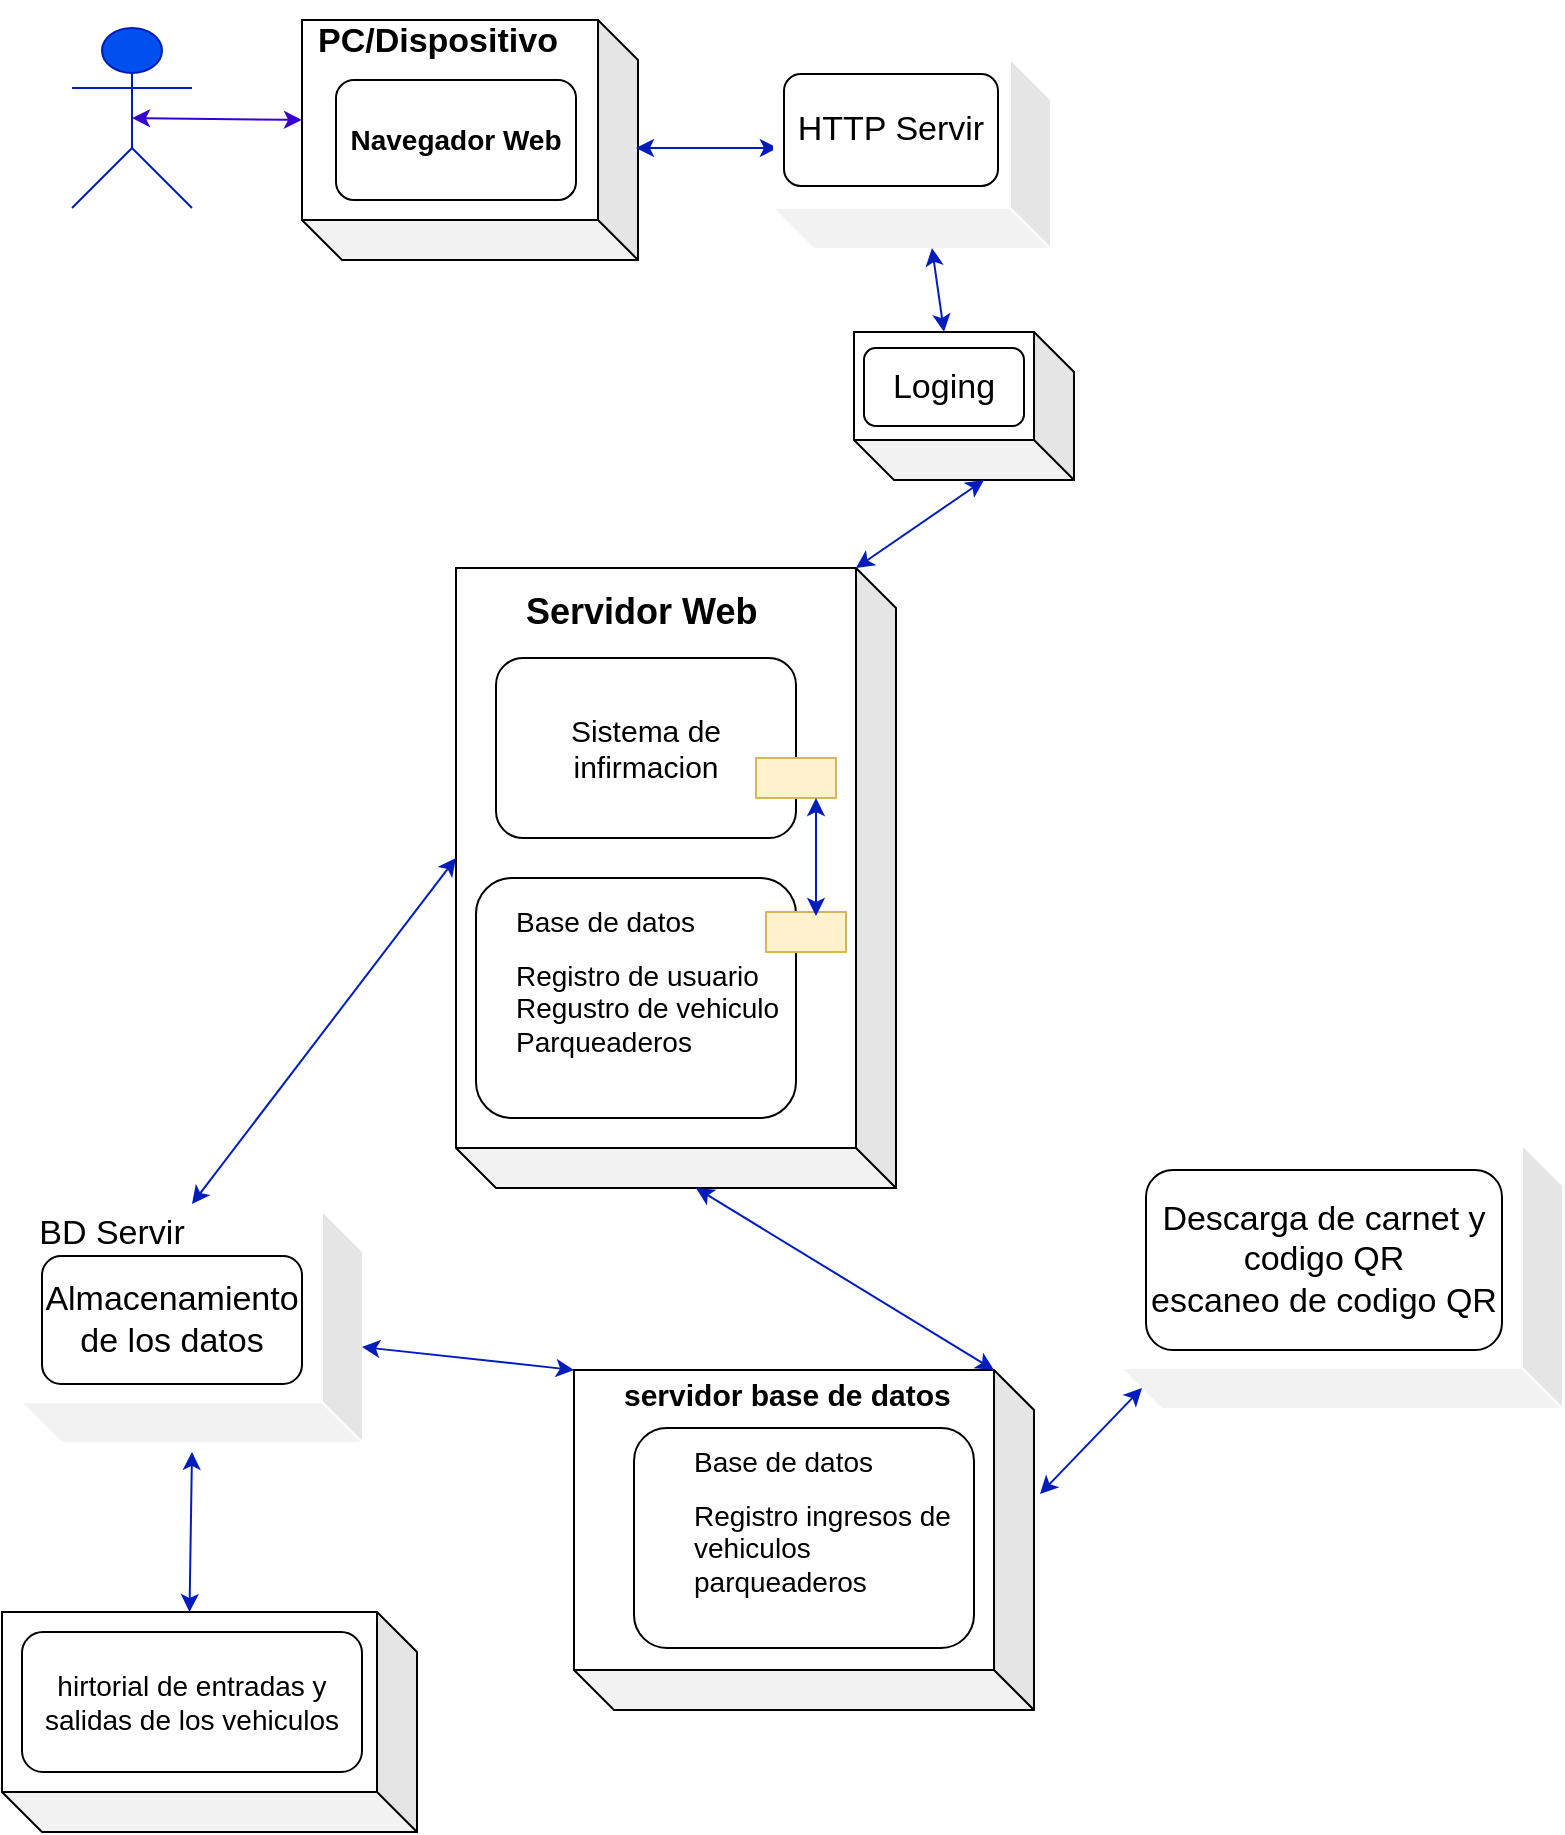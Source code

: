<mxfile version="21.3.7" type="device">
  <diagram id="prtHgNgQTEPvFCAcTncT" name="Page-1">
    <mxGraphModel dx="1098" dy="828" grid="1" gridSize="10" guides="1" tooltips="1" connect="1" arrows="1" fold="1" page="1" pageScale="1" pageWidth="827" pageHeight="1169" math="0" shadow="0">
      <root>
        <mxCell id="0" />
        <mxCell id="1" parent="0" />
        <mxCell id="hEoXID5j8JbTr3iO21gX-2" value="cliente&lt;br&gt;" style="shape=umlActor;verticalLabelPosition=bottom;verticalAlign=top;html=1;outlineConnect=0;fillColor=#0050ef;fontColor=#ffffff;strokeColor=#001DBC;" parent="1" vertex="1">
          <mxGeometry x="35" y="18" width="60" height="90" as="geometry" />
        </mxCell>
        <mxCell id="hEoXID5j8JbTr3iO21gX-15" value="" style="shape=cube;whiteSpace=wrap;html=1;boundedLbl=1;backgroundOutline=1;darkOpacity=0.05;darkOpacity2=0.1;rotation=-180;" parent="1" vertex="1">
          <mxGeometry x="150" y="14" width="168" height="120" as="geometry" />
        </mxCell>
        <mxCell id="hEoXID5j8JbTr3iO21gX-16" value="&lt;font style=&quot;font-size: 14px;&quot;&gt;&lt;b&gt;Navegador Web&lt;/b&gt;&lt;/font&gt;" style="rounded=1;whiteSpace=wrap;html=1;" parent="1" vertex="1">
          <mxGeometry x="167" y="44" width="120" height="60" as="geometry" />
        </mxCell>
        <mxCell id="hEoXID5j8JbTr3iO21gX-18" value="&lt;h1 style=&quot;font-size: 17px;&quot;&gt;PC/Dispositivo&lt;/h1&gt;" style="text;html=1;strokeColor=none;fillColor=none;spacing=5;spacingTop=-20;whiteSpace=wrap;overflow=hidden;rounded=0;" parent="1" vertex="1">
          <mxGeometry x="153" y="14" width="130" height="20" as="geometry" />
        </mxCell>
        <mxCell id="hEoXID5j8JbTr3iO21gX-19" style="edgeStyle=orthogonalEdgeStyle;rounded=0;orthogonalLoop=1;jettySize=auto;html=1;exitX=0.5;exitY=1;exitDx=0;exitDy=0;" parent="1" source="hEoXID5j8JbTr3iO21gX-18" target="hEoXID5j8JbTr3iO21gX-18" edge="1">
          <mxGeometry relative="1" as="geometry" />
        </mxCell>
        <mxCell id="hEoXID5j8JbTr3iO21gX-20" value="" style="endArrow=classic;startArrow=classic;html=1;rounded=0;entryX=0;entryY=0;entryDx=168;entryDy=70;entryPerimeter=0;fillColor=#6a00ff;strokeColor=#3700CC;exitX=0.5;exitY=0.5;exitDx=0;exitDy=0;exitPerimeter=0;" parent="1" source="hEoXID5j8JbTr3iO21gX-2" target="hEoXID5j8JbTr3iO21gX-15" edge="1">
          <mxGeometry width="50" height="50" relative="1" as="geometry">
            <mxPoint x="75" y="74" as="sourcePoint" />
            <mxPoint x="150" y="74" as="targetPoint" />
          </mxGeometry>
        </mxCell>
        <mxCell id="hEoXID5j8JbTr3iO21gX-21" value="" style="shape=cube;whiteSpace=wrap;html=1;boundedLbl=1;backgroundOutline=1;darkOpacity=0.05;darkOpacity2=0.1;direction=west;" parent="1" vertex="1">
          <mxGeometry x="227" y="288" width="220" height="310" as="geometry" />
        </mxCell>
        <mxCell id="hEoXID5j8JbTr3iO21gX-22" value="&lt;h1 style=&quot;&quot;&gt;&lt;font style=&quot;font-size: 18px;&quot;&gt;Servidor Web&lt;/font&gt;&lt;/h1&gt;" style="text;html=1;strokeColor=none;fillColor=none;spacing=5;spacingTop=-20;whiteSpace=wrap;overflow=hidden;rounded=0;" parent="1" vertex="1">
          <mxGeometry x="257" y="288" width="140" height="30" as="geometry" />
        </mxCell>
        <mxCell id="hEoXID5j8JbTr3iO21gX-23" value="&lt;font style=&quot;font-size: 15px;&quot;&gt;Sistema de infirmacion&lt;/font&gt;" style="rounded=1;whiteSpace=wrap;html=1;" parent="1" vertex="1">
          <mxGeometry x="247" y="333" width="150" height="90" as="geometry" />
        </mxCell>
        <mxCell id="hEoXID5j8JbTr3iO21gX-24" value="" style="rounded=1;whiteSpace=wrap;html=1;" parent="1" vertex="1">
          <mxGeometry x="237" y="443" width="160" height="120" as="geometry" />
        </mxCell>
        <mxCell id="hEoXID5j8JbTr3iO21gX-26" value="" style="rounded=0;whiteSpace=wrap;html=1;fillColor=#fff2cc;strokeColor=#d6b656;" parent="1" vertex="1">
          <mxGeometry x="377" y="383" width="40" height="20" as="geometry" />
        </mxCell>
        <mxCell id="hEoXID5j8JbTr3iO21gX-27" value="" style="rounded=0;whiteSpace=wrap;html=1;fillColor=#fff2cc;strokeColor=#d6b656;" parent="1" vertex="1">
          <mxGeometry x="382" y="460" width="40" height="20" as="geometry" />
        </mxCell>
        <mxCell id="hEoXID5j8JbTr3iO21gX-29" value="&lt;h1 style=&quot;font-size: 14px;&quot;&gt;&lt;font style=&quot;font-size: 14px; font-weight: normal;&quot;&gt;Base de datos&lt;/font&gt;&lt;/h1&gt;&lt;div style=&quot;font-size: 14px;&quot;&gt;&lt;font style=&quot;font-size: 14px;&quot;&gt;Registro de usuario&lt;/font&gt;&lt;/div&gt;&lt;div style=&quot;font-size: 14px;&quot;&gt;&lt;font style=&quot;font-size: 14px;&quot;&gt;Regustro de vehiculo&lt;/font&gt;&lt;/div&gt;&lt;div style=&quot;font-size: 14px;&quot;&gt;&lt;font style=&quot;font-size: 14px;&quot;&gt;Parqueaderos&lt;/font&gt;&lt;/div&gt;" style="text;html=1;spacing=5;spacingTop=-20;whiteSpace=wrap;overflow=hidden;rounded=0;" parent="1" vertex="1">
          <mxGeometry x="252" y="458" width="140" height="90" as="geometry" />
        </mxCell>
        <mxCell id="W0TP_wqyuaIn3-xBMjZR-2" value="" style="shape=cube;whiteSpace=wrap;html=1;boundedLbl=1;backgroundOutline=1;darkOpacity=0.05;darkOpacity2=0.1;rotation=-180;" parent="1" vertex="1">
          <mxGeometry x="286" y="689" width="230" height="170" as="geometry" />
        </mxCell>
        <mxCell id="W0TP_wqyuaIn3-xBMjZR-3" value="" style="endArrow=classic;startArrow=classic;html=1;rounded=0;entryX=0.75;entryY=1;entryDx=0;entryDy=0;fillColor=#0050ef;strokeColor=#001DBC;exitX=0.625;exitY=0.1;exitDx=0;exitDy=0;exitPerimeter=0;" parent="1" source="hEoXID5j8JbTr3iO21gX-27" target="hEoXID5j8JbTr3iO21gX-26" edge="1">
          <mxGeometry width="50" height="50" relative="1" as="geometry">
            <mxPoint x="417" y="483" as="sourcePoint" />
            <mxPoint x="417" y="393" as="targetPoint" />
          </mxGeometry>
        </mxCell>
        <mxCell id="W0TP_wqyuaIn3-xBMjZR-5" value="" style="rounded=1;whiteSpace=wrap;html=1;" parent="1" vertex="1">
          <mxGeometry x="316" y="718" width="170" height="110" as="geometry" />
        </mxCell>
        <mxCell id="W0TP_wqyuaIn3-xBMjZR-8" value="" style="endArrow=classic;startArrow=classic;html=1;rounded=0;fillColor=#0050ef;strokeColor=#001DBC;entryX=0;entryY=0;entryDx=20;entryDy=170;exitX=0;exitY=0;exitDx=100;exitDy=0;exitPerimeter=0;entryPerimeter=0;" parent="1" source="hEoXID5j8JbTr3iO21gX-21" target="W0TP_wqyuaIn3-xBMjZR-2" edge="1">
          <mxGeometry width="50" height="50" relative="1" as="geometry">
            <mxPoint x="363.98" y="576.07" as="sourcePoint" />
            <mxPoint x="659" y="525" as="targetPoint" />
          </mxGeometry>
        </mxCell>
        <mxCell id="W0TP_wqyuaIn3-xBMjZR-11" value="&lt;h1 style=&quot;&quot;&gt;&lt;font style=&quot;font-size: 15px;&quot;&gt;servidor base de datos&lt;/font&gt;&lt;/h1&gt;" style="text;html=1;strokeColor=none;fillColor=none;spacing=5;spacingTop=-20;whiteSpace=wrap;overflow=hidden;rounded=0;" parent="1" vertex="1">
          <mxGeometry x="306" y="679" width="180" height="30" as="geometry" />
        </mxCell>
        <mxCell id="W0TP_wqyuaIn3-xBMjZR-12" value="&lt;h1 style=&quot;font-size: 14px;&quot;&gt;&lt;font style=&quot;font-size: 14px; font-weight: normal;&quot;&gt;Base de datos&lt;/font&gt;&lt;/h1&gt;&lt;div style=&quot;font-size: 14px;&quot;&gt;&lt;font style=&quot;font-size: 14px;&quot;&gt;Registro ingresos de vehiculos&lt;/font&gt;&lt;/div&gt;&lt;div style=&quot;font-size: 14px;&quot;&gt;&lt;font style=&quot;font-size: 14px;&quot;&gt;parqueaderos&lt;/font&gt;&lt;/div&gt;" style="text;html=1;spacing=5;spacingTop=-20;whiteSpace=wrap;overflow=hidden;rounded=0;" parent="1" vertex="1">
          <mxGeometry x="341" y="728" width="140" height="90" as="geometry" />
        </mxCell>
        <mxCell id="i9Brm9OFw-MJMTzfkH1W-2" value="" style="shape=cube;whiteSpace=wrap;html=1;boundedLbl=1;backgroundOutline=1;darkOpacity=0.05;darkOpacity2=0.1;rotation=-180;" parent="1" vertex="1">
          <mxGeometry x="426" y="170" width="110" height="74" as="geometry" />
        </mxCell>
        <mxCell id="i9Brm9OFw-MJMTzfkH1W-3" value="&lt;font style=&quot;font-size: 17px;&quot;&gt;Loging&lt;/font&gt;" style="rounded=1;whiteSpace=wrap;html=1;" parent="1" vertex="1">
          <mxGeometry x="431" y="178" width="80" height="39" as="geometry" />
        </mxCell>
        <mxCell id="i9Brm9OFw-MJMTzfkH1W-4" value="" style="endArrow=classic;startArrow=classic;html=1;rounded=0;fontSize=17;entryX=0.986;entryY=0.532;entryDx=0;entryDy=0;entryPerimeter=0;fillColor=#0050ef;strokeColor=#001DBC;exitX=0.006;exitY=0.467;exitDx=0;exitDy=0;exitPerimeter=0;" parent="1" source="hEoXID5j8JbTr3iO21gX-15" target="i9Brm9OFw-MJMTzfkH1W-9" edge="1">
          <mxGeometry width="50" height="50" relative="1" as="geometry">
            <mxPoint x="350" y="80" as="sourcePoint" />
            <mxPoint x="405" y="90.5" as="targetPoint" />
          </mxGeometry>
        </mxCell>
        <mxCell id="i9Brm9OFw-MJMTzfkH1W-5" value="" style="endArrow=classic;startArrow=classic;html=1;rounded=0;fontSize=17;entryX=0;entryY=0;entryDx=45;entryDy=0;entryPerimeter=0;exitX=0;exitY=0;exitDx=20;exitDy=310;fillColor=#0050ef;strokeColor=#001DBC;exitPerimeter=0;" parent="1" source="hEoXID5j8JbTr3iO21gX-21" target="i9Brm9OFw-MJMTzfkH1W-2" edge="1">
          <mxGeometry width="50" height="50" relative="1" as="geometry">
            <mxPoint x="590" y="350" as="sourcePoint" />
            <mxPoint x="640" y="300" as="targetPoint" />
          </mxGeometry>
        </mxCell>
        <mxCell id="i9Brm9OFw-MJMTzfkH1W-6" value="" style="shape=cube;whiteSpace=wrap;html=1;boundedLbl=1;backgroundOutline=1;darkOpacity=0.05;darkOpacity2=0.1;strokeColor=#FFFFFF;fontSize=17;rotation=-180;" parent="1" vertex="1">
          <mxGeometry x="560" y="577" width="220" height="131" as="geometry" />
        </mxCell>
        <mxCell id="i9Brm9OFw-MJMTzfkH1W-7" value="Descarga de carnet y codigo QR&lt;br&gt;escaneo de codigo QR" style="rounded=1;whiteSpace=wrap;html=1;fontSize=17;" parent="1" vertex="1">
          <mxGeometry x="572" y="589" width="178" height="90" as="geometry" />
        </mxCell>
        <mxCell id="i9Brm9OFw-MJMTzfkH1W-9" value="" style="shape=cube;whiteSpace=wrap;html=1;boundedLbl=1;backgroundOutline=1;darkOpacity=0.05;darkOpacity2=0.1;strokeColor=#FFFFFF;fontSize=17;rotation=-180;" parent="1" vertex="1">
          <mxGeometry x="386" y="34" width="138" height="94" as="geometry" />
        </mxCell>
        <mxCell id="i9Brm9OFw-MJMTzfkH1W-10" value="&lt;font style=&quot;font-size: 17px;&quot;&gt;HTTP Servir&lt;/font&gt;" style="rounded=1;whiteSpace=wrap;html=1;fontSize=17;" parent="1" vertex="1">
          <mxGeometry x="391" y="41" width="107" height="56" as="geometry" />
        </mxCell>
        <mxCell id="i9Brm9OFw-MJMTzfkH1W-11" value="" style="endArrow=classic;startArrow=classic;html=1;rounded=0;fontSize=17;exitX=0;exitY=0;exitDx=65;exitDy=74;exitPerimeter=0;entryX=0;entryY=0;entryDx=59;entryDy=0;entryPerimeter=0;fillColor=#0050ef;strokeColor=#001DBC;" parent="1" source="i9Brm9OFw-MJMTzfkH1W-2" target="i9Brm9OFw-MJMTzfkH1W-9" edge="1">
          <mxGeometry width="50" height="50" relative="1" as="geometry">
            <mxPoint x="638" y="164" as="sourcePoint" />
            <mxPoint x="688" y="114" as="targetPoint" />
          </mxGeometry>
        </mxCell>
        <mxCell id="i9Brm9OFw-MJMTzfkH1W-12" value="" style="shape=cube;whiteSpace=wrap;html=1;boundedLbl=1;backgroundOutline=1;darkOpacity=0.05;darkOpacity2=0.1;strokeColor=#FFFFFF;fontSize=17;rotation=-180;" parent="1" vertex="1">
          <mxGeometry x="10" y="610" width="170" height="115" as="geometry" />
        </mxCell>
        <mxCell id="i9Brm9OFw-MJMTzfkH1W-13" value="BD Servir" style="text;html=1;strokeColor=none;fillColor=none;align=center;verticalAlign=middle;whiteSpace=wrap;rounded=0;fontSize=17;" parent="1" vertex="1">
          <mxGeometry x="15" y="606" width="80" height="30" as="geometry" />
        </mxCell>
        <mxCell id="i9Brm9OFw-MJMTzfkH1W-14" value="Almacenamiento&lt;br&gt;de los datos" style="rounded=1;whiteSpace=wrap;html=1;fontSize=17;" parent="1" vertex="1">
          <mxGeometry x="20" y="632" width="130" height="64" as="geometry" />
        </mxCell>
        <mxCell id="i9Brm9OFw-MJMTzfkH1W-15" value="" style="endArrow=classic;startArrow=classic;html=1;rounded=0;fontSize=17;exitX=1;exitY=0;exitDx=0;exitDy=0;entryX=0;entryY=0;entryDx=220;entryDy=165;entryPerimeter=0;fillColor=#0050ef;strokeColor=#001DBC;" parent="1" source="i9Brm9OFw-MJMTzfkH1W-13" target="hEoXID5j8JbTr3iO21gX-21" edge="1">
          <mxGeometry width="50" height="50" relative="1" as="geometry">
            <mxPoint x="170" y="554" as="sourcePoint" />
            <mxPoint x="220" y="504" as="targetPoint" />
          </mxGeometry>
        </mxCell>
        <mxCell id="i9Brm9OFw-MJMTzfkH1W-16" value="" style="endArrow=classic;startArrow=classic;html=1;rounded=0;fontSize=17;exitX=0;exitY=0;exitDx=0;exitDy=47.5;exitPerimeter=0;entryX=1;entryY=1;entryDx=0;entryDy=0;entryPerimeter=0;fillColor=#0050ef;strokeColor=#001DBC;" parent="1" source="i9Brm9OFw-MJMTzfkH1W-12" target="W0TP_wqyuaIn3-xBMjZR-2" edge="1">
          <mxGeometry width="50" height="50" relative="1" as="geometry">
            <mxPoint x="350" y="770" as="sourcePoint" />
            <mxPoint x="400" y="720" as="targetPoint" />
          </mxGeometry>
        </mxCell>
        <mxCell id="QpKLJxQ5OTe2D5Odaoei-3" value="" style="endArrow=classic;startArrow=classic;html=1;rounded=0;entryX=0;entryY=0;entryDx=210;entryDy=10;entryPerimeter=0;fillColor=#0050ef;strokeColor=#001DBC;exitX=-0.013;exitY=0.635;exitDx=0;exitDy=0;exitPerimeter=0;" edge="1" parent="1" source="W0TP_wqyuaIn3-xBMjZR-2" target="i9Brm9OFw-MJMTzfkH1W-6">
          <mxGeometry width="50" height="50" relative="1" as="geometry">
            <mxPoint x="516" y="779" as="sourcePoint" />
            <mxPoint x="616" y="748" as="targetPoint" />
          </mxGeometry>
        </mxCell>
        <mxCell id="QpKLJxQ5OTe2D5Odaoei-4" value="" style="shape=cube;whiteSpace=wrap;html=1;boundedLbl=1;backgroundOutline=1;darkOpacity=0.05;darkOpacity2=0.1;rotation=-180;" vertex="1" parent="1">
          <mxGeometry y="810" width="207.5" height="110" as="geometry" />
        </mxCell>
        <mxCell id="QpKLJxQ5OTe2D5Odaoei-6" value="&lt;font style=&quot;font-size: 14px;&quot;&gt;hirtorial de entradas y salidas de los vehiculos&lt;/font&gt;" style="rounded=1;whiteSpace=wrap;html=1;" vertex="1" parent="1">
          <mxGeometry x="10" y="820" width="170" height="70" as="geometry" />
        </mxCell>
        <mxCell id="QpKLJxQ5OTe2D5Odaoei-7" value="" style="endArrow=classic;startArrow=classic;html=1;rounded=0;exitX=0;exitY=0;exitDx=113.75;exitDy=110;exitPerimeter=0;entryX=0.5;entryY=-0.043;entryDx=0;entryDy=0;entryPerimeter=0;fillColor=#0050ef;strokeColor=#001DBC;" edge="1" parent="1" source="QpKLJxQ5OTe2D5Odaoei-4" target="i9Brm9OFw-MJMTzfkH1W-12">
          <mxGeometry width="50" height="50" relative="1" as="geometry">
            <mxPoint x="45" y="810" as="sourcePoint" />
            <mxPoint x="95" y="760" as="targetPoint" />
          </mxGeometry>
        </mxCell>
      </root>
    </mxGraphModel>
  </diagram>
</mxfile>
